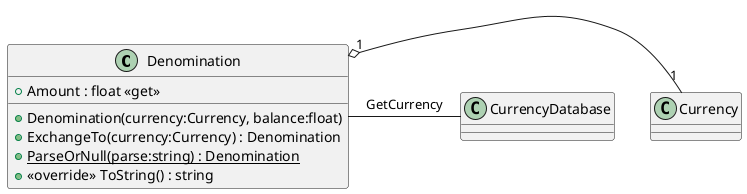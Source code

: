 @startuml
class Denomination {
'    + Currency : Currency <<get>>
    + Denomination(currency:Currency, balance:float)
    + Amount : float <<get>>
    + ExchangeTo(currency:Currency) : Denomination
    + {static} ParseOrNull(parse:string) : Denomination
    + <<override>> ToString() : string
}


Denomination "1" o- "1" Currency
Denomination - CurrencyDatabase : GetCurrency
@enduml
